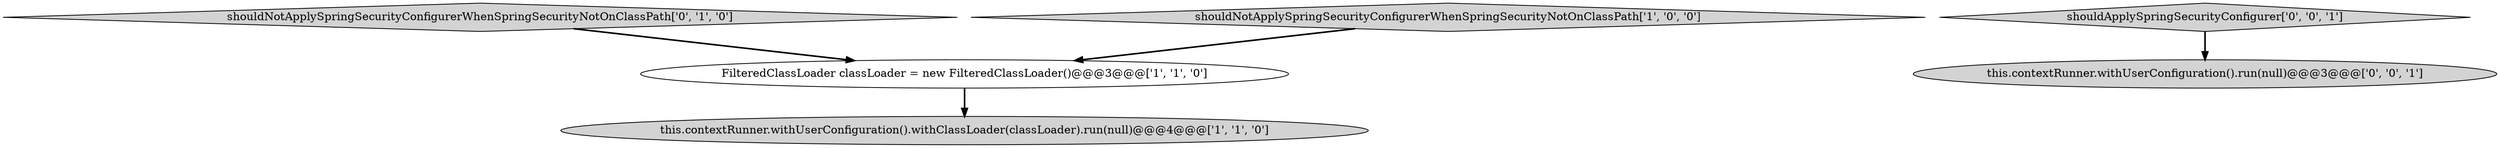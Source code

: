 digraph {
2 [style = filled, label = "FilteredClassLoader classLoader = new FilteredClassLoader()@@@3@@@['1', '1', '0']", fillcolor = white, shape = ellipse image = "AAA0AAABBB1BBB"];
4 [style = filled, label = "this.contextRunner.withUserConfiguration().run(null)@@@3@@@['0', '0', '1']", fillcolor = lightgray, shape = ellipse image = "AAA0AAABBB3BBB"];
3 [style = filled, label = "shouldNotApplySpringSecurityConfigurerWhenSpringSecurityNotOnClassPath['0', '1', '0']", fillcolor = lightgray, shape = diamond image = "AAA0AAABBB2BBB"];
5 [style = filled, label = "shouldApplySpringSecurityConfigurer['0', '0', '1']", fillcolor = lightgray, shape = diamond image = "AAA0AAABBB3BBB"];
1 [style = filled, label = "this.contextRunner.withUserConfiguration().withClassLoader(classLoader).run(null)@@@4@@@['1', '1', '0']", fillcolor = lightgray, shape = ellipse image = "AAA0AAABBB1BBB"];
0 [style = filled, label = "shouldNotApplySpringSecurityConfigurerWhenSpringSecurityNotOnClassPath['1', '0', '0']", fillcolor = lightgray, shape = diamond image = "AAA0AAABBB1BBB"];
5->4 [style = bold, label=""];
0->2 [style = bold, label=""];
2->1 [style = bold, label=""];
3->2 [style = bold, label=""];
}

